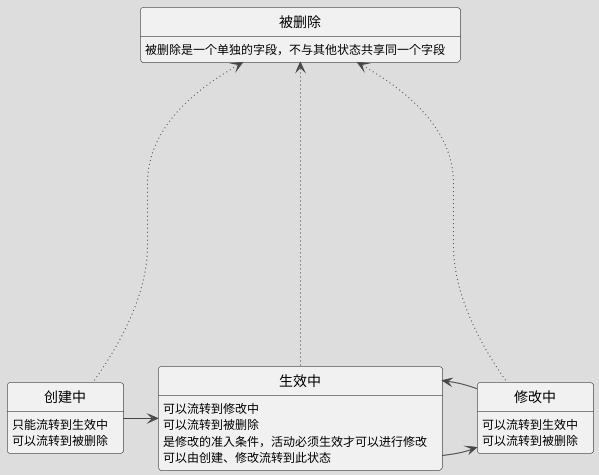 @startuml
'https://plantuml.com/state-diagram
!theme toy

skinparam backgroundColor #DDDDDD

hide footbox

state "创建中" as creating
creating : 只能流转到生效中
creating : 可以流转到被删除

state "生效中" as running
running : 可以流转到修改中
running : 可以流转到被删除
running : 是修改的准入条件，活动必须生效才可以进行修改
running : 可以由创建、修改流转到此状态

state "修改中" as updating
updating : 可以流转到生效中
updating : 可以流转到被删除

state "被删除" as deleted
deleted : 被删除是一个单独的字段，不与其他状态共享同一个字段

creating -right-> running

running -right-> updating

updating -right-> running

creating -----up[dotted]-> deleted

running -----up[dotted]-> deleted

updating -----up[dotted]-> deleted

@enduml